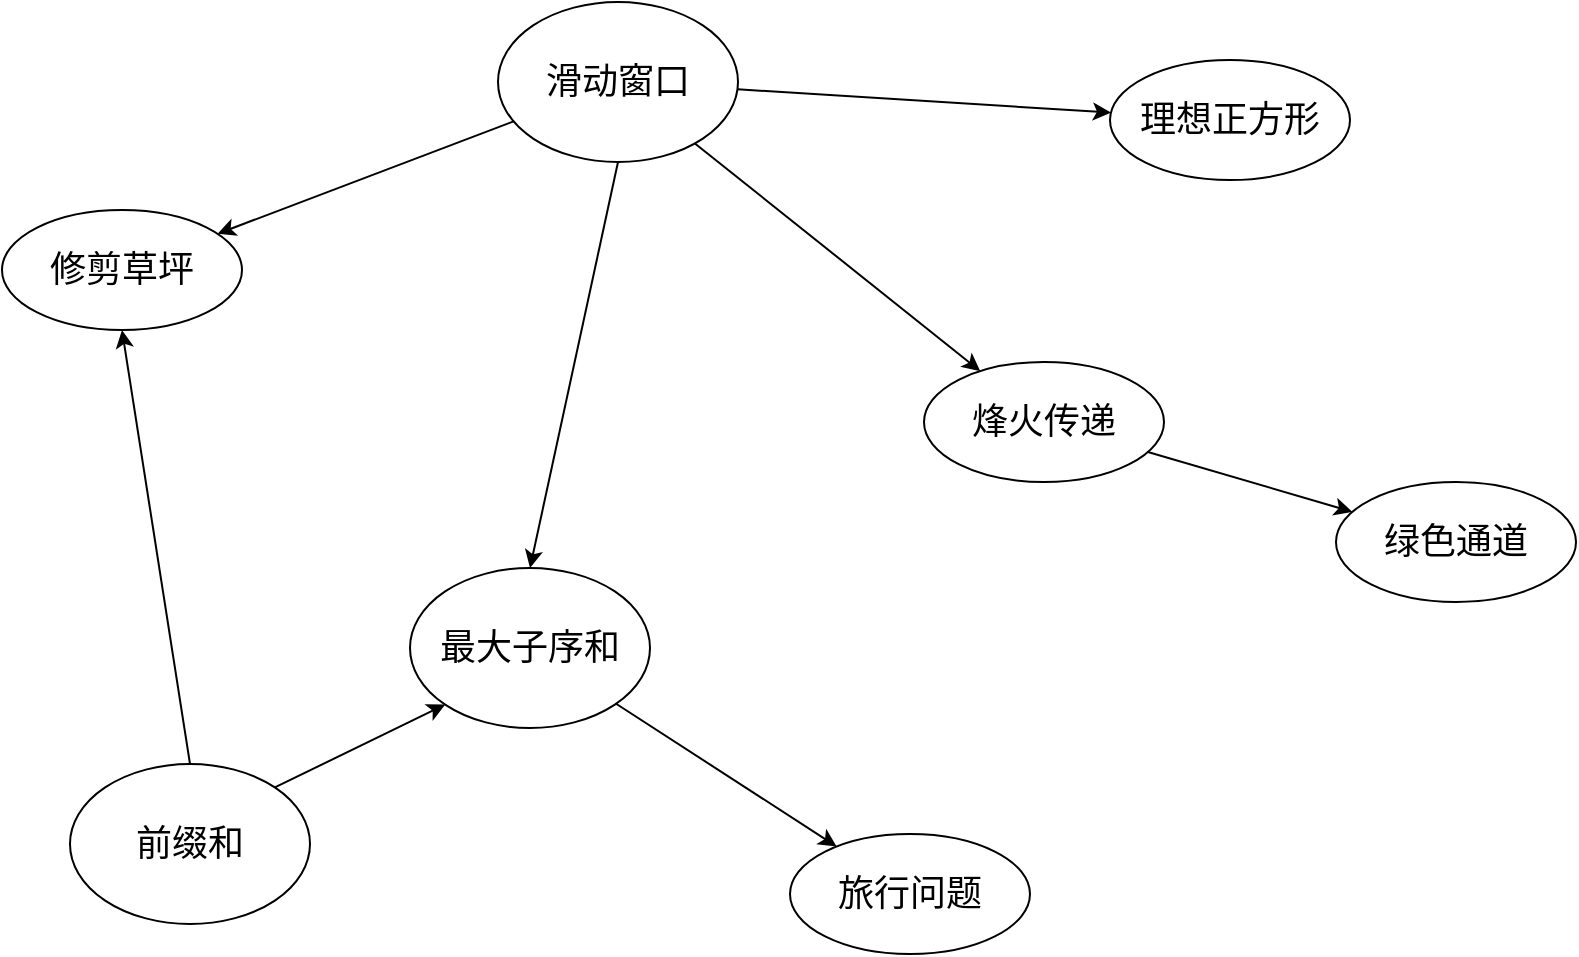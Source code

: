 <mxfile version="20.2.1" type="github">
  <diagram id="bu0zfRF7Bk1KHMReYXFS" name="第 1 页">
    <mxGraphModel dx="2066" dy="1129" grid="0" gridSize="10" guides="1" tooltips="1" connect="1" arrows="1" fold="1" page="1" pageScale="1" pageWidth="2000" pageHeight="1500" math="0" shadow="0">
      <root>
        <mxCell id="0" />
        <mxCell id="1" parent="0" />
        <mxCell id="KVxdrPzWh5AqIbd6S-7k-5" style="edgeStyle=none;rounded=0;orthogonalLoop=1;jettySize=auto;html=1;exitX=0.5;exitY=1;exitDx=0;exitDy=0;entryX=0.5;entryY=0;entryDx=0;entryDy=0;fontSize=18;" edge="1" parent="1" source="KVxdrPzWh5AqIbd6S-7k-1" target="KVxdrPzWh5AqIbd6S-7k-2">
          <mxGeometry relative="1" as="geometry" />
        </mxCell>
        <mxCell id="KVxdrPzWh5AqIbd6S-7k-9" value="" style="edgeStyle=none;rounded=0;orthogonalLoop=1;jettySize=auto;html=1;fontSize=18;" edge="1" parent="1" source="KVxdrPzWh5AqIbd6S-7k-1" target="KVxdrPzWh5AqIbd6S-7k-8">
          <mxGeometry relative="1" as="geometry" />
        </mxCell>
        <mxCell id="KVxdrPzWh5AqIbd6S-7k-13" value="" style="edgeStyle=none;rounded=0;orthogonalLoop=1;jettySize=auto;html=1;fontSize=18;" edge="1" parent="1" source="KVxdrPzWh5AqIbd6S-7k-1" target="KVxdrPzWh5AqIbd6S-7k-12">
          <mxGeometry relative="1" as="geometry" />
        </mxCell>
        <mxCell id="KVxdrPzWh5AqIbd6S-7k-16" value="" style="edgeStyle=none;rounded=0;orthogonalLoop=1;jettySize=auto;html=1;fontSize=18;" edge="1" parent="1" source="KVxdrPzWh5AqIbd6S-7k-1" target="KVxdrPzWh5AqIbd6S-7k-15">
          <mxGeometry relative="1" as="geometry" />
        </mxCell>
        <mxCell id="KVxdrPzWh5AqIbd6S-7k-1" value="&lt;font style=&quot;font-size: 18px;&quot;&gt;滑动窗口&lt;/font&gt;" style="ellipse;whiteSpace=wrap;html=1;" vertex="1" parent="1">
          <mxGeometry x="555" y="354" width="120" height="80" as="geometry" />
        </mxCell>
        <mxCell id="KVxdrPzWh5AqIbd6S-7k-7" value="" style="edgeStyle=none;rounded=0;orthogonalLoop=1;jettySize=auto;html=1;fontSize=18;" edge="1" parent="1" source="KVxdrPzWh5AqIbd6S-7k-2" target="KVxdrPzWh5AqIbd6S-7k-6">
          <mxGeometry relative="1" as="geometry" />
        </mxCell>
        <mxCell id="KVxdrPzWh5AqIbd6S-7k-2" value="&lt;font style=&quot;font-size: 18px;&quot;&gt;最大子序和&lt;/font&gt;" style="ellipse;whiteSpace=wrap;html=1;" vertex="1" parent="1">
          <mxGeometry x="511" y="637" width="120" height="80" as="geometry" />
        </mxCell>
        <mxCell id="KVxdrPzWh5AqIbd6S-7k-4" style="rounded=0;orthogonalLoop=1;jettySize=auto;html=1;exitX=1;exitY=0;exitDx=0;exitDy=0;entryX=0;entryY=1;entryDx=0;entryDy=0;fontSize=18;" edge="1" parent="1" source="KVxdrPzWh5AqIbd6S-7k-3" target="KVxdrPzWh5AqIbd6S-7k-2">
          <mxGeometry relative="1" as="geometry" />
        </mxCell>
        <mxCell id="KVxdrPzWh5AqIbd6S-7k-14" style="edgeStyle=none;rounded=0;orthogonalLoop=1;jettySize=auto;html=1;exitX=0.5;exitY=0;exitDx=0;exitDy=0;entryX=0.5;entryY=1;entryDx=0;entryDy=0;fontSize=18;" edge="1" parent="1" source="KVxdrPzWh5AqIbd6S-7k-3" target="KVxdrPzWh5AqIbd6S-7k-12">
          <mxGeometry relative="1" as="geometry" />
        </mxCell>
        <mxCell id="KVxdrPzWh5AqIbd6S-7k-3" value="&lt;font style=&quot;font-size: 18px;&quot;&gt;前缀和&lt;/font&gt;" style="ellipse;whiteSpace=wrap;html=1;" vertex="1" parent="1">
          <mxGeometry x="341" y="735" width="120" height="80" as="geometry" />
        </mxCell>
        <mxCell id="KVxdrPzWh5AqIbd6S-7k-6" value="&lt;font style=&quot;font-size: 18px;&quot;&gt;旅行问题&lt;/font&gt;" style="ellipse;whiteSpace=wrap;html=1;" vertex="1" parent="1">
          <mxGeometry x="701" y="770" width="120" height="60" as="geometry" />
        </mxCell>
        <mxCell id="KVxdrPzWh5AqIbd6S-7k-11" value="" style="edgeStyle=none;rounded=0;orthogonalLoop=1;jettySize=auto;html=1;fontSize=18;" edge="1" parent="1" source="KVxdrPzWh5AqIbd6S-7k-8" target="KVxdrPzWh5AqIbd6S-7k-10">
          <mxGeometry relative="1" as="geometry" />
        </mxCell>
        <mxCell id="KVxdrPzWh5AqIbd6S-7k-8" value="&lt;font style=&quot;font-size: 18px;&quot;&gt;烽火传递&lt;/font&gt;" style="ellipse;whiteSpace=wrap;html=1;" vertex="1" parent="1">
          <mxGeometry x="768" y="534" width="120" height="60" as="geometry" />
        </mxCell>
        <mxCell id="KVxdrPzWh5AqIbd6S-7k-10" value="&lt;font style=&quot;font-size: 18px;&quot;&gt;绿色通道&lt;/font&gt;" style="ellipse;whiteSpace=wrap;html=1;" vertex="1" parent="1">
          <mxGeometry x="974" y="594" width="120" height="60" as="geometry" />
        </mxCell>
        <mxCell id="KVxdrPzWh5AqIbd6S-7k-12" value="&lt;font style=&quot;font-size: 18px;&quot;&gt;修剪草坪&lt;/font&gt;" style="ellipse;whiteSpace=wrap;html=1;" vertex="1" parent="1">
          <mxGeometry x="307" y="458" width="120" height="60" as="geometry" />
        </mxCell>
        <mxCell id="KVxdrPzWh5AqIbd6S-7k-15" value="&lt;font style=&quot;font-size: 18px;&quot;&gt;理想正方形&lt;/font&gt;" style="ellipse;whiteSpace=wrap;html=1;" vertex="1" parent="1">
          <mxGeometry x="861" y="383" width="120" height="60" as="geometry" />
        </mxCell>
      </root>
    </mxGraphModel>
  </diagram>
</mxfile>
